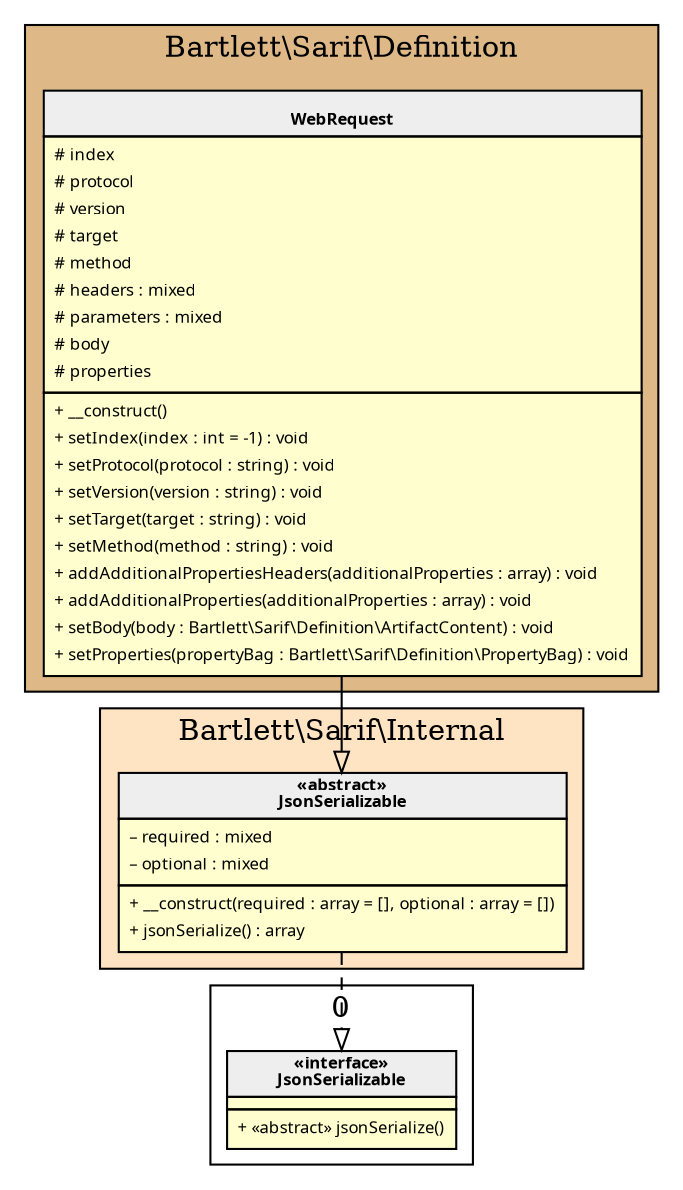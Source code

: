 digraph {
  graph [name="G" overlap="false" rankdir="TB" bgcolor="transparent"]
  node [fontname="Verdana" fontsize=8 shape="none" margin=0 fillcolor="#FEFECE" style="filled"]
  edge [fontname="Verdana" fontsize=8]
  subgraph cluster_0 {
    graph [bgcolor="BurlyWood"]
    label = "Bartlett\\Sarif\\Definition"
    "Bartlett\\Sarif\\Definition\\WebRequest" [shape="none" label=<
<table cellspacing="0" border="0" cellborder="1">
    <tr><td bgcolor="#eeeeee"><b><br/>WebRequest</b></td></tr>
    <tr><td><table border="0" cellspacing="0" cellpadding="2">
    <tr><td align="left"># index</td></tr>
    <tr><td align="left"># protocol</td></tr>
    <tr><td align="left"># version</td></tr>
    <tr><td align="left"># target</td></tr>
    <tr><td align="left"># method</td></tr>
    <tr><td align="left"># headers : mixed</td></tr>
    <tr><td align="left"># parameters : mixed</td></tr>
    <tr><td align="left"># body</td></tr>
    <tr><td align="left"># properties</td></tr>
</table></td></tr>
    <tr><td><table border="0" cellspacing="0" cellpadding="2">
    <tr><td align="left">+ __construct()</td></tr>
    <tr><td align="left">+ setIndex(index : int = -1) : void</td></tr>
    <tr><td align="left">+ setProtocol(protocol : string) : void</td></tr>
    <tr><td align="left">+ setVersion(version : string) : void</td></tr>
    <tr><td align="left">+ setTarget(target : string) : void</td></tr>
    <tr><td align="left">+ setMethod(method : string) : void</td></tr>
    <tr><td align="left">+ addAdditionalPropertiesHeaders(additionalProperties : array) : void</td></tr>
    <tr><td align="left">+ addAdditionalProperties(additionalProperties : array) : void</td></tr>
    <tr><td align="left">+ setBody(body : Bartlett\\Sarif\\Definition\\ArtifactContent) : void</td></tr>
    <tr><td align="left">+ setProperties(propertyBag : Bartlett\\Sarif\\Definition\\PropertyBag) : void</td></tr>
</table></td></tr>
</table>>]
  }
  subgraph cluster_1 {
    graph [bgcolor="Bisque"]
    label = "Bartlett\\Sarif\\Internal"
    "Bartlett\\Sarif\\Internal\\JsonSerializable" [shape="none" label=<
<table cellspacing="0" border="0" cellborder="1">
    <tr><td bgcolor="#eeeeee"><b>«abstract»<br/>JsonSerializable</b></td></tr>
    <tr><td><table border="0" cellspacing="0" cellpadding="2">
    <tr><td align="left">– required : mixed</td></tr>
    <tr><td align="left">– optional : mixed</td></tr>
</table></td></tr>
    <tr><td><table border="0" cellspacing="0" cellpadding="2">
    <tr><td align="left">+ __construct(required : array = [], optional : array = [])</td></tr>
    <tr><td align="left">+ jsonSerialize() : array</td></tr>
</table></td></tr>
</table>>]
  }
  subgraph cluster_2 {
    label = 0
    "JsonSerializable" [shape="none" label=<
<table cellspacing="0" border="0" cellborder="1">
    <tr><td bgcolor="#eeeeee"><b>«interface»<br/>JsonSerializable</b></td></tr>
    <tr><td></td></tr>
    <tr><td><table border="0" cellspacing="0" cellpadding="2">
    <tr><td align="left">+ «abstract» jsonSerialize()</td></tr>
</table></td></tr>
</table>>]
  }
  "Bartlett\\Sarif\\Internal\\JsonSerializable" -> "JsonSerializable" [arrowhead="empty" style="dashed"]
  "Bartlett\\Sarif\\Definition\\WebRequest" -> "Bartlett\\Sarif\\Internal\\JsonSerializable" [arrowhead="empty" style="filled"]
}
